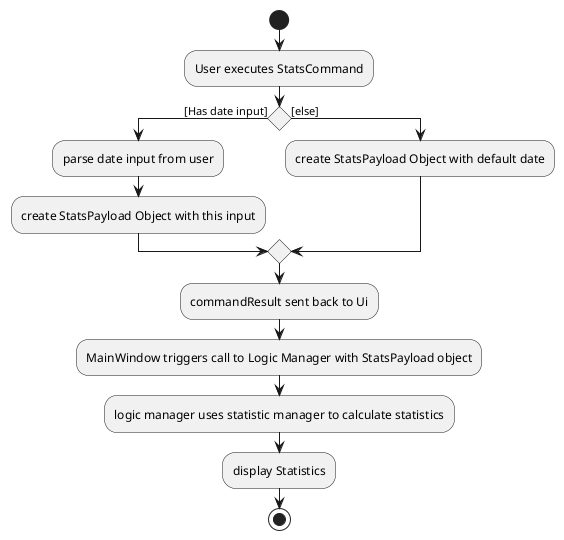 @startuml
start
:User executes StatsCommand;

'Since the beta syntax does not support placing the condition outside the
'diamond we place it as the true branch instead.
if () then ([Has date input])
     :parse date input from user;
     :create StatsPayload Object with this input;

else ([else])
    :create StatsPayload Object with default date;
endif
:commandResult sent back to Ui;
:MainWindow triggers call to Logic Manager with StatsPayload object;
:logic manager uses statistic manager to calculate statistics;
:display Statistics;
stop
@enduml
